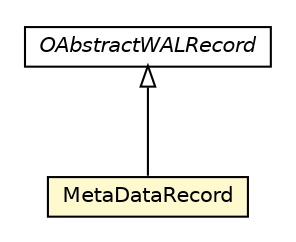 #!/usr/local/bin/dot
#
# Class diagram 
# Generated by UMLGraph version R5_6-24-gf6e263 (http://www.umlgraph.org/)
#

digraph G {
	edge [fontname="Helvetica",fontsize=10,labelfontname="Helvetica",labelfontsize=10];
	node [fontname="Helvetica",fontsize=10,shape=plaintext];
	nodesep=0.25;
	ranksep=0.5;
	// com.orientechnologies.orient.core.storage.impl.local.paginated.wal.MetaDataRecord
	c1351165 [label=<<table title="com.orientechnologies.orient.core.storage.impl.local.paginated.wal.MetaDataRecord" border="0" cellborder="1" cellspacing="0" cellpadding="2" port="p" bgcolor="lemonChiffon" href="./MetaDataRecord.html">
		<tr><td><table border="0" cellspacing="0" cellpadding="1">
<tr><td align="center" balign="center"> MetaDataRecord </td></tr>
		</table></td></tr>
		</table>>, URL="./MetaDataRecord.html", fontname="Helvetica", fontcolor="black", fontsize=10.0];
	// com.orientechnologies.orient.core.storage.impl.local.paginated.wal.OAbstractWALRecord
	c1351171 [label=<<table title="com.orientechnologies.orient.core.storage.impl.local.paginated.wal.OAbstractWALRecord" border="0" cellborder="1" cellspacing="0" cellpadding="2" port="p" href="./OAbstractWALRecord.html">
		<tr><td><table border="0" cellspacing="0" cellpadding="1">
<tr><td align="center" balign="center"><font face="Helvetica-Oblique"> OAbstractWALRecord </font></td></tr>
		</table></td></tr>
		</table>>, URL="./OAbstractWALRecord.html", fontname="Helvetica", fontcolor="black", fontsize=10.0];
	//com.orientechnologies.orient.core.storage.impl.local.paginated.wal.MetaDataRecord extends com.orientechnologies.orient.core.storage.impl.local.paginated.wal.OAbstractWALRecord
	c1351171:p -> c1351165:p [dir=back,arrowtail=empty];
}

